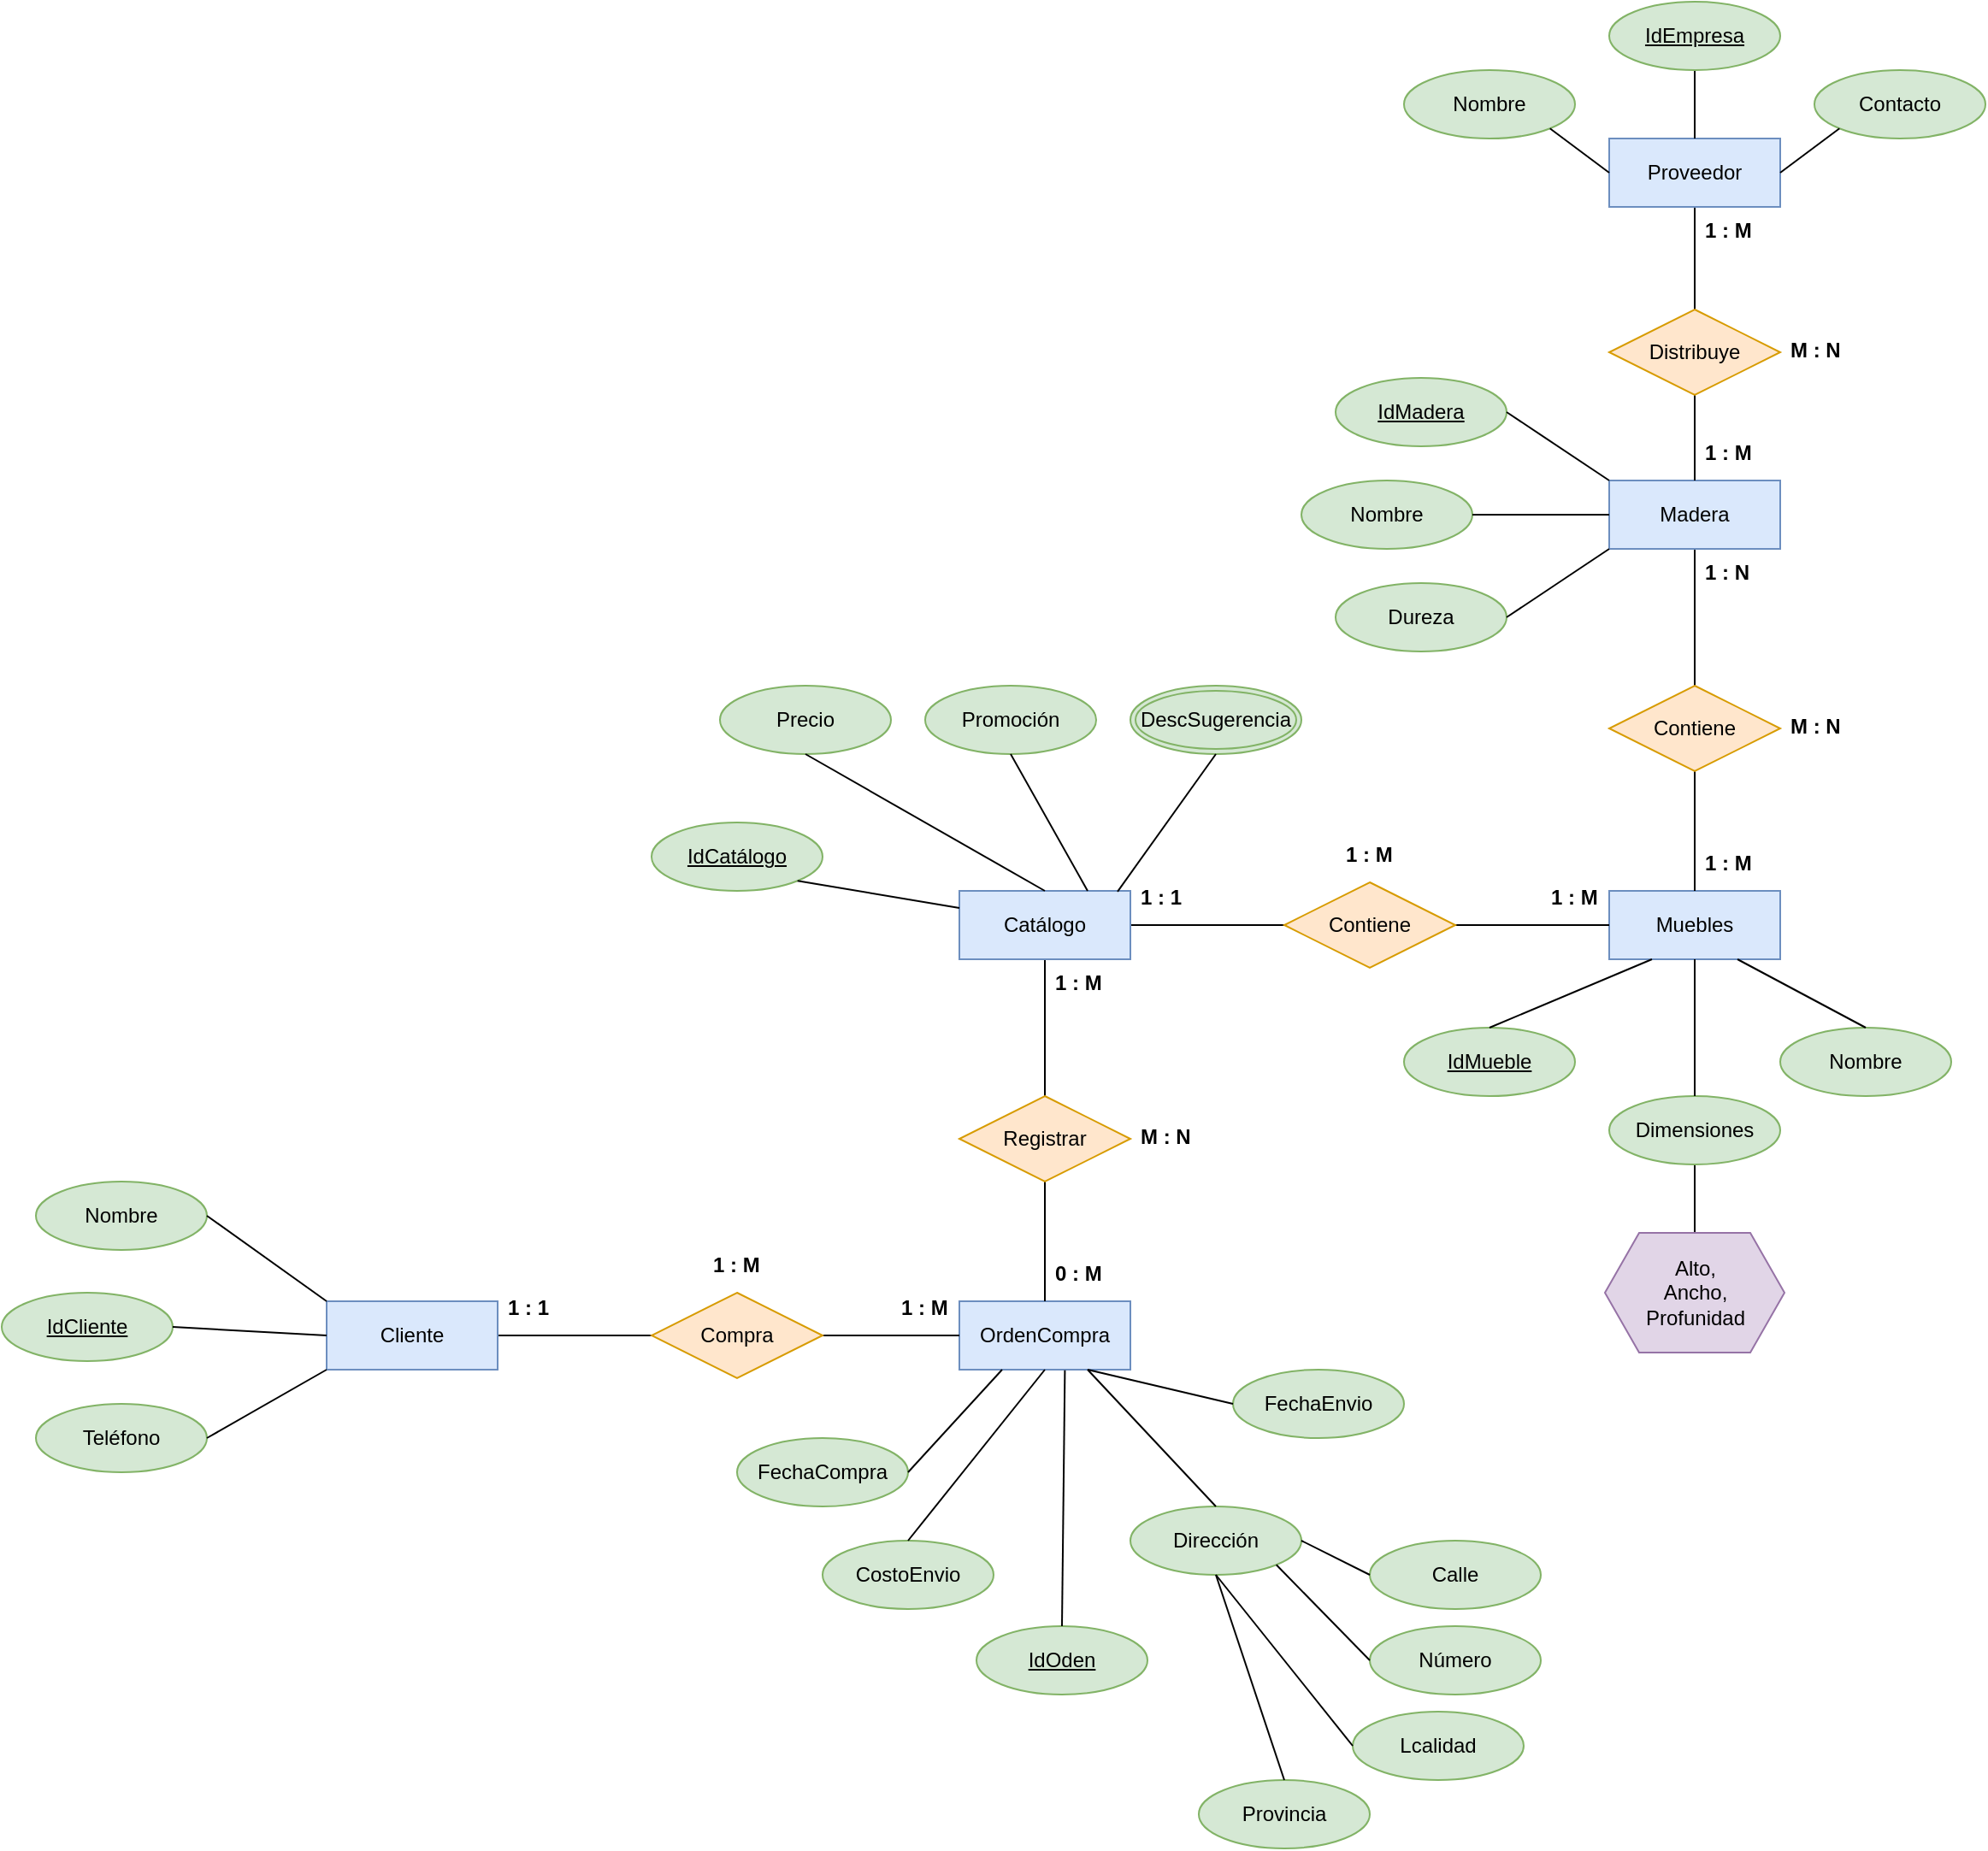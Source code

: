 <mxfile version="24.2.5" type="github">
  <diagram name="Página-1" id="hR9pUqVtUt8uoQrfLuzN">
    <mxGraphModel dx="1616" dy="500" grid="1" gridSize="10" guides="1" tooltips="1" connect="1" arrows="1" fold="1" page="1" pageScale="1" pageWidth="827" pageHeight="1169" math="0" shadow="0">
      <root>
        <mxCell id="0" />
        <mxCell id="1" parent="0" />
        <mxCell id="LnQoIK6ZbdIod05Vmi34-1" value="Muebles" style="whiteSpace=wrap;html=1;align=center;fillColor=#dae8fc;strokeColor=#6c8ebf;rounded=0;" vertex="1" parent="1">
          <mxGeometry x="580" y="680" width="100" height="40" as="geometry" />
        </mxCell>
        <mxCell id="LnQoIK6ZbdIod05Vmi34-7" style="edgeStyle=orthogonalEdgeStyle;rounded=0;orthogonalLoop=1;jettySize=auto;html=1;entryX=0.5;entryY=0;entryDx=0;entryDy=0;endArrow=none;endFill=0;" edge="1" parent="1" source="LnQoIK6ZbdIod05Vmi34-2" target="LnQoIK6ZbdIod05Vmi34-6">
          <mxGeometry relative="1" as="geometry" />
        </mxCell>
        <mxCell id="LnQoIK6ZbdIod05Vmi34-2" value="Madera" style="whiteSpace=wrap;html=1;align=center;fillColor=#dae8fc;strokeColor=#6c8ebf;rounded=0;" vertex="1" parent="1">
          <mxGeometry x="580" y="440" width="100" height="40" as="geometry" />
        </mxCell>
        <mxCell id="LnQoIK6ZbdIod05Vmi34-36" style="edgeStyle=orthogonalEdgeStyle;rounded=0;orthogonalLoop=1;jettySize=auto;html=1;entryX=0;entryY=0.5;entryDx=0;entryDy=0;endArrow=none;endFill=0;" edge="1" parent="1" source="LnQoIK6ZbdIod05Vmi34-3" target="LnQoIK6ZbdIod05Vmi34-33">
          <mxGeometry relative="1" as="geometry" />
        </mxCell>
        <mxCell id="LnQoIK6ZbdIod05Vmi34-3" value="Cliente" style="whiteSpace=wrap;html=1;align=center;fillColor=#dae8fc;strokeColor=#6c8ebf;rounded=0;" vertex="1" parent="1">
          <mxGeometry x="-170" y="920" width="100" height="40" as="geometry" />
        </mxCell>
        <mxCell id="LnQoIK6ZbdIod05Vmi34-4" value="OrdenCompra" style="whiteSpace=wrap;html=1;align=center;fillColor=#dae8fc;strokeColor=#6c8ebf;rounded=0;" vertex="1" parent="1">
          <mxGeometry x="200" y="920" width="100" height="40" as="geometry" />
        </mxCell>
        <mxCell id="LnQoIK6ZbdIod05Vmi34-20" style="edgeStyle=orthogonalEdgeStyle;rounded=0;orthogonalLoop=1;jettySize=auto;html=1;entryX=0;entryY=0.5;entryDx=0;entryDy=0;endArrow=none;endFill=0;" edge="1" parent="1" source="LnQoIK6ZbdIod05Vmi34-5" target="LnQoIK6ZbdIod05Vmi34-19">
          <mxGeometry relative="1" as="geometry" />
        </mxCell>
        <mxCell id="LnQoIK6ZbdIod05Vmi34-28" style="edgeStyle=orthogonalEdgeStyle;rounded=0;orthogonalLoop=1;jettySize=auto;html=1;entryX=0.5;entryY=0;entryDx=0;entryDy=0;endArrow=none;endFill=0;" edge="1" parent="1" source="LnQoIK6ZbdIod05Vmi34-5" target="LnQoIK6ZbdIod05Vmi34-27">
          <mxGeometry relative="1" as="geometry" />
        </mxCell>
        <mxCell id="LnQoIK6ZbdIod05Vmi34-5" value="Catálogo" style="whiteSpace=wrap;html=1;align=center;fillColor=#dae8fc;strokeColor=#6c8ebf;rounded=0;" vertex="1" parent="1">
          <mxGeometry x="200" y="680" width="100" height="40" as="geometry" />
        </mxCell>
        <mxCell id="LnQoIK6ZbdIod05Vmi34-8" style="edgeStyle=orthogonalEdgeStyle;rounded=0;orthogonalLoop=1;jettySize=auto;html=1;endArrow=none;endFill=0;" edge="1" parent="1" source="LnQoIK6ZbdIod05Vmi34-6" target="LnQoIK6ZbdIod05Vmi34-1">
          <mxGeometry relative="1" as="geometry" />
        </mxCell>
        <mxCell id="LnQoIK6ZbdIod05Vmi34-6" value="Contiene" style="shape=rhombus;perimeter=rhombusPerimeter;whiteSpace=wrap;html=1;align=center;fillColor=#ffe6cc;strokeColor=#d79b00;" vertex="1" parent="1">
          <mxGeometry x="580" y="560" width="100" height="50" as="geometry" />
        </mxCell>
        <mxCell id="LnQoIK6ZbdIod05Vmi34-9" value="M : N" style="text;strokeColor=none;fillColor=none;spacingLeft=4;spacingRight=4;overflow=hidden;rotatable=0;points=[[0,0.5],[1,0.5]];portConstraint=eastwest;fontSize=12;whiteSpace=wrap;html=1;fontStyle=1" vertex="1" parent="1">
          <mxGeometry x="680" y="570" width="40" height="30" as="geometry" />
        </mxCell>
        <mxCell id="LnQoIK6ZbdIod05Vmi34-10" value="1 : N" style="text;strokeColor=none;fillColor=none;spacingLeft=4;spacingRight=4;overflow=hidden;rotatable=0;points=[[0,0.5],[1,0.5]];portConstraint=eastwest;fontSize=12;whiteSpace=wrap;html=1;fontStyle=1" vertex="1" parent="1">
          <mxGeometry x="630" y="480" width="40" height="30" as="geometry" />
        </mxCell>
        <mxCell id="LnQoIK6ZbdIod05Vmi34-11" value="1 : M" style="text;strokeColor=none;fillColor=none;spacingLeft=4;spacingRight=4;overflow=hidden;rotatable=0;points=[[0,0.5],[1,0.5]];portConstraint=eastwest;fontSize=12;whiteSpace=wrap;html=1;fontStyle=1" vertex="1" parent="1">
          <mxGeometry x="630" y="650" width="40" height="30" as="geometry" />
        </mxCell>
        <mxCell id="LnQoIK6ZbdIod05Vmi34-14" style="edgeStyle=orthogonalEdgeStyle;rounded=0;orthogonalLoop=1;jettySize=auto;html=1;entryX=0.5;entryY=0;entryDx=0;entryDy=0;endArrow=none;endFill=0;" edge="1" parent="1" source="LnQoIK6ZbdIod05Vmi34-12" target="LnQoIK6ZbdIod05Vmi34-13">
          <mxGeometry relative="1" as="geometry" />
        </mxCell>
        <mxCell id="LnQoIK6ZbdIod05Vmi34-12" value="Proveedor" style="whiteSpace=wrap;html=1;align=center;fillColor=#dae8fc;strokeColor=#6c8ebf;rounded=0;" vertex="1" parent="1">
          <mxGeometry x="580" y="240" width="100" height="40" as="geometry" />
        </mxCell>
        <mxCell id="LnQoIK6ZbdIod05Vmi34-15" style="edgeStyle=orthogonalEdgeStyle;rounded=0;orthogonalLoop=1;jettySize=auto;html=1;entryX=0.5;entryY=0;entryDx=0;entryDy=0;endArrow=none;endFill=0;" edge="1" parent="1" source="LnQoIK6ZbdIod05Vmi34-13" target="LnQoIK6ZbdIod05Vmi34-2">
          <mxGeometry relative="1" as="geometry" />
        </mxCell>
        <mxCell id="LnQoIK6ZbdIod05Vmi34-13" value="Distribuye" style="shape=rhombus;perimeter=rhombusPerimeter;whiteSpace=wrap;html=1;align=center;fillColor=#ffe6cc;strokeColor=#d79b00;" vertex="1" parent="1">
          <mxGeometry x="580" y="340" width="100" height="50" as="geometry" />
        </mxCell>
        <mxCell id="LnQoIK6ZbdIod05Vmi34-16" value="M : N" style="text;strokeColor=none;fillColor=none;spacingLeft=4;spacingRight=4;overflow=hidden;rotatable=0;points=[[0,0.5],[1,0.5]];portConstraint=eastwest;fontSize=12;whiteSpace=wrap;html=1;fontStyle=1" vertex="1" parent="1">
          <mxGeometry x="680" y="350" width="40" height="30" as="geometry" />
        </mxCell>
        <mxCell id="LnQoIK6ZbdIod05Vmi34-17" value="1 : M" style="text;strokeColor=none;fillColor=none;spacingLeft=4;spacingRight=4;overflow=hidden;rotatable=0;points=[[0,0.5],[1,0.5]];portConstraint=eastwest;fontSize=12;whiteSpace=wrap;html=1;fontStyle=1" vertex="1" parent="1">
          <mxGeometry x="630" y="280" width="40" height="30" as="geometry" />
        </mxCell>
        <mxCell id="LnQoIK6ZbdIod05Vmi34-18" value="1 : M" style="text;strokeColor=none;fillColor=none;spacingLeft=4;spacingRight=4;overflow=hidden;rotatable=0;points=[[0,0.5],[1,0.5]];portConstraint=eastwest;fontSize=12;whiteSpace=wrap;html=1;fontStyle=1" vertex="1" parent="1">
          <mxGeometry x="630" y="410" width="40" height="30" as="geometry" />
        </mxCell>
        <mxCell id="LnQoIK6ZbdIod05Vmi34-21" style="edgeStyle=orthogonalEdgeStyle;rounded=0;orthogonalLoop=1;jettySize=auto;html=1;entryX=0;entryY=0.5;entryDx=0;entryDy=0;endArrow=none;endFill=0;" edge="1" parent="1" source="LnQoIK6ZbdIod05Vmi34-19" target="LnQoIK6ZbdIod05Vmi34-1">
          <mxGeometry relative="1" as="geometry" />
        </mxCell>
        <mxCell id="LnQoIK6ZbdIod05Vmi34-19" value="Contiene" style="shape=rhombus;perimeter=rhombusPerimeter;whiteSpace=wrap;html=1;align=center;fillColor=#ffe6cc;strokeColor=#d79b00;" vertex="1" parent="1">
          <mxGeometry x="390" y="675" width="100" height="50" as="geometry" />
        </mxCell>
        <mxCell id="LnQoIK6ZbdIod05Vmi34-22" value="1 : M" style="text;strokeColor=none;fillColor=none;spacingLeft=4;spacingRight=4;overflow=hidden;rotatable=0;points=[[0,0.5],[1,0.5]];portConstraint=eastwest;fontSize=12;whiteSpace=wrap;html=1;fontStyle=1" vertex="1" parent="1">
          <mxGeometry x="420" y="645" width="40" height="30" as="geometry" />
        </mxCell>
        <mxCell id="LnQoIK6ZbdIod05Vmi34-23" value="1 : M" style="text;strokeColor=none;fillColor=none;spacingLeft=4;spacingRight=4;overflow=hidden;rotatable=0;points=[[0,0.5],[1,0.5]];portConstraint=eastwest;fontSize=12;whiteSpace=wrap;html=1;fontStyle=1" vertex="1" parent="1">
          <mxGeometry x="540" y="670" width="40" height="30" as="geometry" />
        </mxCell>
        <mxCell id="LnQoIK6ZbdIod05Vmi34-24" value="1 : 1" style="text;strokeColor=none;fillColor=none;spacingLeft=4;spacingRight=4;overflow=hidden;rotatable=0;points=[[0,0.5],[1,0.5]];portConstraint=eastwest;fontSize=12;whiteSpace=wrap;html=1;fontStyle=1" vertex="1" parent="1">
          <mxGeometry x="300" y="670" width="40" height="30" as="geometry" />
        </mxCell>
        <mxCell id="LnQoIK6ZbdIod05Vmi34-29" style="edgeStyle=orthogonalEdgeStyle;rounded=0;orthogonalLoop=1;jettySize=auto;html=1;entryX=0.5;entryY=0;entryDx=0;entryDy=0;endArrow=none;endFill=0;" edge="1" parent="1" source="LnQoIK6ZbdIod05Vmi34-27" target="LnQoIK6ZbdIod05Vmi34-4">
          <mxGeometry relative="1" as="geometry" />
        </mxCell>
        <mxCell id="LnQoIK6ZbdIod05Vmi34-27" value="Registrar" style="shape=rhombus;perimeter=rhombusPerimeter;whiteSpace=wrap;html=1;align=center;fillColor=#ffe6cc;strokeColor=#d79b00;" vertex="1" parent="1">
          <mxGeometry x="200" y="800" width="100" height="50" as="geometry" />
        </mxCell>
        <mxCell id="LnQoIK6ZbdIod05Vmi34-30" value="M : N" style="text;strokeColor=none;fillColor=none;spacingLeft=4;spacingRight=4;overflow=hidden;rotatable=0;points=[[0,0.5],[1,0.5]];portConstraint=eastwest;fontSize=12;whiteSpace=wrap;html=1;fontStyle=1" vertex="1" parent="1">
          <mxGeometry x="300" y="810" width="40" height="30" as="geometry" />
        </mxCell>
        <mxCell id="LnQoIK6ZbdIod05Vmi34-31" value="0 : M" style="text;strokeColor=none;fillColor=none;spacingLeft=4;spacingRight=4;overflow=hidden;rotatable=0;points=[[0,0.5],[1,0.5]];portConstraint=eastwest;fontSize=12;whiteSpace=wrap;html=1;fontStyle=1" vertex="1" parent="1">
          <mxGeometry x="250" y="890" width="40" height="30" as="geometry" />
        </mxCell>
        <mxCell id="LnQoIK6ZbdIod05Vmi34-32" value="1 : M" style="text;strokeColor=none;fillColor=none;spacingLeft=4;spacingRight=4;overflow=hidden;rotatable=0;points=[[0,0.5],[1,0.5]];portConstraint=eastwest;fontSize=12;whiteSpace=wrap;html=1;fontStyle=1" vertex="1" parent="1">
          <mxGeometry x="250" y="720" width="40" height="30" as="geometry" />
        </mxCell>
        <mxCell id="LnQoIK6ZbdIod05Vmi34-34" style="edgeStyle=orthogonalEdgeStyle;rounded=0;orthogonalLoop=1;jettySize=auto;html=1;entryX=0;entryY=0.5;entryDx=0;entryDy=0;endArrow=none;endFill=0;" edge="1" parent="1" source="LnQoIK6ZbdIod05Vmi34-33" target="LnQoIK6ZbdIod05Vmi34-4">
          <mxGeometry relative="1" as="geometry" />
        </mxCell>
        <mxCell id="LnQoIK6ZbdIod05Vmi34-33" value="Compra" style="shape=rhombus;perimeter=rhombusPerimeter;whiteSpace=wrap;html=1;align=center;fillColor=#ffe6cc;strokeColor=#d79b00;" vertex="1" parent="1">
          <mxGeometry x="20" y="915" width="100" height="50" as="geometry" />
        </mxCell>
        <mxCell id="LnQoIK6ZbdIod05Vmi34-37" value="1 : M" style="text;strokeColor=none;fillColor=none;spacingLeft=4;spacingRight=4;overflow=hidden;rotatable=0;points=[[0,0.5],[1,0.5]];portConstraint=eastwest;fontSize=12;whiteSpace=wrap;html=1;fontStyle=1" vertex="1" parent="1">
          <mxGeometry x="50" y="885" width="40" height="30" as="geometry" />
        </mxCell>
        <mxCell id="LnQoIK6ZbdIod05Vmi34-38" value="1 : M" style="text;strokeColor=none;fillColor=none;spacingLeft=4;spacingRight=4;overflow=hidden;rotatable=0;points=[[0,0.5],[1,0.5]];portConstraint=eastwest;fontSize=12;whiteSpace=wrap;html=1;fontStyle=1" vertex="1" parent="1">
          <mxGeometry x="160" y="910" width="40" height="30" as="geometry" />
        </mxCell>
        <mxCell id="LnQoIK6ZbdIod05Vmi34-39" value="1 : 1" style="text;strokeColor=none;fillColor=none;spacingLeft=4;spacingRight=4;overflow=hidden;rotatable=0;points=[[0,0.5],[1,0.5]];portConstraint=eastwest;fontSize=12;whiteSpace=wrap;html=1;fontStyle=1" vertex="1" parent="1">
          <mxGeometry x="-70" y="910" width="40" height="30" as="geometry" />
        </mxCell>
        <mxCell id="LnQoIK6ZbdIod05Vmi34-40" value="IdCatálogo" style="ellipse;whiteSpace=wrap;html=1;align=center;fontStyle=4;fillColor=#d5e8d4;strokeColor=#82b366;" vertex="1" parent="1">
          <mxGeometry x="20" y="640" width="100" height="40" as="geometry" />
        </mxCell>
        <mxCell id="LnQoIK6ZbdIod05Vmi34-41" value="Precio" style="ellipse;whiteSpace=wrap;html=1;align=center;fillColor=#d5e8d4;strokeColor=#82b366;" vertex="1" parent="1">
          <mxGeometry x="60" y="560" width="100" height="40" as="geometry" />
        </mxCell>
        <mxCell id="LnQoIK6ZbdIod05Vmi34-42" value="Promoción" style="ellipse;whiteSpace=wrap;html=1;align=center;fillColor=#d5e8d4;strokeColor=#82b366;" vertex="1" parent="1">
          <mxGeometry x="180" y="560" width="100" height="40" as="geometry" />
        </mxCell>
        <mxCell id="LnQoIK6ZbdIod05Vmi34-43" value="" style="endArrow=none;html=1;rounded=0;entryX=0;entryY=0.25;entryDx=0;entryDy=0;exitX=1;exitY=1;exitDx=0;exitDy=0;" edge="1" parent="1" source="LnQoIK6ZbdIod05Vmi34-40" target="LnQoIK6ZbdIod05Vmi34-5">
          <mxGeometry relative="1" as="geometry">
            <mxPoint x="130" y="650" as="sourcePoint" />
            <mxPoint x="290" y="650" as="targetPoint" />
          </mxGeometry>
        </mxCell>
        <mxCell id="LnQoIK6ZbdIod05Vmi34-44" value="" style="endArrow=none;html=1;rounded=0;entryX=0.5;entryY=0;entryDx=0;entryDy=0;exitX=0.5;exitY=1;exitDx=0;exitDy=0;" edge="1" parent="1" source="LnQoIK6ZbdIod05Vmi34-41" target="LnQoIK6ZbdIod05Vmi34-5">
          <mxGeometry relative="1" as="geometry">
            <mxPoint x="130" y="650" as="sourcePoint" />
            <mxPoint x="290" y="650" as="targetPoint" />
          </mxGeometry>
        </mxCell>
        <mxCell id="LnQoIK6ZbdIod05Vmi34-45" value="" style="endArrow=none;html=1;rounded=0;entryX=0.75;entryY=0;entryDx=0;entryDy=0;exitX=0.5;exitY=1;exitDx=0;exitDy=0;" edge="1" parent="1" source="LnQoIK6ZbdIod05Vmi34-42" target="LnQoIK6ZbdIod05Vmi34-5">
          <mxGeometry relative="1" as="geometry">
            <mxPoint x="130" y="650" as="sourcePoint" />
            <mxPoint x="290" y="650" as="targetPoint" />
          </mxGeometry>
        </mxCell>
        <mxCell id="LnQoIK6ZbdIod05Vmi34-46" value="DescSugerencia" style="ellipse;shape=doubleEllipse;margin=3;whiteSpace=wrap;html=1;align=center;fillColor=#d5e8d4;strokeColor=#82b366;" vertex="1" parent="1">
          <mxGeometry x="300" y="560" width="100" height="40" as="geometry" />
        </mxCell>
        <mxCell id="LnQoIK6ZbdIod05Vmi34-47" value="" style="endArrow=none;html=1;rounded=0;entryX=0.925;entryY=0.01;entryDx=0;entryDy=0;exitX=0.5;exitY=1;exitDx=0;exitDy=0;entryPerimeter=0;" edge="1" parent="1" source="LnQoIK6ZbdIod05Vmi34-46" target="LnQoIK6ZbdIod05Vmi34-5">
          <mxGeometry relative="1" as="geometry">
            <mxPoint x="130" y="650" as="sourcePoint" />
            <mxPoint x="290" y="650" as="targetPoint" />
          </mxGeometry>
        </mxCell>
        <mxCell id="LnQoIK6ZbdIod05Vmi34-48" value="IdOden" style="ellipse;whiteSpace=wrap;html=1;align=center;fontStyle=4;fillColor=#d5e8d4;strokeColor=#82b366;" vertex="1" parent="1">
          <mxGeometry x="210" y="1110" width="100" height="40" as="geometry" />
        </mxCell>
        <mxCell id="LnQoIK6ZbdIod05Vmi34-49" value="FechaCompra" style="ellipse;whiteSpace=wrap;html=1;align=center;fillColor=#d5e8d4;strokeColor=#82b366;" vertex="1" parent="1">
          <mxGeometry x="70" y="1000" width="100" height="40" as="geometry" />
        </mxCell>
        <mxCell id="LnQoIK6ZbdIod05Vmi34-50" value="Dirección" style="ellipse;whiteSpace=wrap;html=1;align=center;fillColor=#d5e8d4;strokeColor=#82b366;" vertex="1" parent="1">
          <mxGeometry x="300" y="1040" width="100" height="40" as="geometry" />
        </mxCell>
        <mxCell id="LnQoIK6ZbdIod05Vmi34-51" value="FechaEnvio" style="ellipse;whiteSpace=wrap;html=1;align=center;fillColor=#d5e8d4;strokeColor=#82b366;" vertex="1" parent="1">
          <mxGeometry x="360" y="960" width="100" height="40" as="geometry" />
        </mxCell>
        <mxCell id="LnQoIK6ZbdIod05Vmi34-52" value="CostoEnvio" style="ellipse;whiteSpace=wrap;html=1;align=center;fillColor=#d5e8d4;strokeColor=#82b366;" vertex="1" parent="1">
          <mxGeometry x="120" y="1060" width="100" height="40" as="geometry" />
        </mxCell>
        <mxCell id="LnQoIK6ZbdIod05Vmi34-53" value="Calle" style="ellipse;whiteSpace=wrap;html=1;align=center;fillColor=#d5e8d4;strokeColor=#82b366;" vertex="1" parent="1">
          <mxGeometry x="440" y="1060" width="100" height="40" as="geometry" />
        </mxCell>
        <mxCell id="LnQoIK6ZbdIod05Vmi34-54" value="Número" style="ellipse;whiteSpace=wrap;html=1;align=center;fillColor=#d5e8d4;strokeColor=#82b366;" vertex="1" parent="1">
          <mxGeometry x="440" y="1110" width="100" height="40" as="geometry" />
        </mxCell>
        <mxCell id="LnQoIK6ZbdIod05Vmi34-55" value="" style="endArrow=none;html=1;rounded=0;exitX=0.25;exitY=1;exitDx=0;exitDy=0;entryX=1;entryY=0.5;entryDx=0;entryDy=0;" edge="1" parent="1" source="LnQoIK6ZbdIod05Vmi34-4" target="LnQoIK6ZbdIod05Vmi34-49">
          <mxGeometry relative="1" as="geometry">
            <mxPoint x="220" y="990" as="sourcePoint" />
            <mxPoint x="380" y="990" as="targetPoint" />
          </mxGeometry>
        </mxCell>
        <mxCell id="LnQoIK6ZbdIod05Vmi34-56" value="" style="endArrow=none;html=1;rounded=0;exitX=0.5;exitY=1;exitDx=0;exitDy=0;entryX=0.5;entryY=0;entryDx=0;entryDy=0;" edge="1" parent="1" source="LnQoIK6ZbdIod05Vmi34-4" target="LnQoIK6ZbdIod05Vmi34-52">
          <mxGeometry relative="1" as="geometry">
            <mxPoint x="235" y="970" as="sourcePoint" />
            <mxPoint x="180" y="1030" as="targetPoint" />
          </mxGeometry>
        </mxCell>
        <mxCell id="LnQoIK6ZbdIod05Vmi34-57" value="" style="endArrow=none;html=1;rounded=0;exitX=0.75;exitY=1;exitDx=0;exitDy=0;entryX=0;entryY=0.5;entryDx=0;entryDy=0;" edge="1" parent="1" source="LnQoIK6ZbdIod05Vmi34-4" target="LnQoIK6ZbdIod05Vmi34-51">
          <mxGeometry relative="1" as="geometry">
            <mxPoint x="260" y="970" as="sourcePoint" />
            <mxPoint x="190" y="1070" as="targetPoint" />
          </mxGeometry>
        </mxCell>
        <mxCell id="LnQoIK6ZbdIod05Vmi34-58" value="" style="endArrow=none;html=1;rounded=0;exitX=0.75;exitY=1;exitDx=0;exitDy=0;entryX=0.5;entryY=0;entryDx=0;entryDy=0;" edge="1" parent="1" source="LnQoIK6ZbdIod05Vmi34-4" target="LnQoIK6ZbdIod05Vmi34-50">
          <mxGeometry relative="1" as="geometry">
            <mxPoint x="285" y="970" as="sourcePoint" />
            <mxPoint x="410" y="1010" as="targetPoint" />
          </mxGeometry>
        </mxCell>
        <mxCell id="LnQoIK6ZbdIod05Vmi34-59" value="" style="endArrow=none;html=1;rounded=0;exitX=0.617;exitY=1.01;exitDx=0;exitDy=0;entryX=0.5;entryY=0;entryDx=0;entryDy=0;exitPerimeter=0;" edge="1" parent="1" source="LnQoIK6ZbdIod05Vmi34-4" target="LnQoIK6ZbdIod05Vmi34-48">
          <mxGeometry relative="1" as="geometry">
            <mxPoint x="285" y="970" as="sourcePoint" />
            <mxPoint x="360" y="1070" as="targetPoint" />
          </mxGeometry>
        </mxCell>
        <mxCell id="LnQoIK6ZbdIod05Vmi34-60" value="Lcalidad" style="ellipse;whiteSpace=wrap;html=1;align=center;fillColor=#d5e8d4;strokeColor=#82b366;" vertex="1" parent="1">
          <mxGeometry x="430" y="1160" width="100" height="40" as="geometry" />
        </mxCell>
        <mxCell id="LnQoIK6ZbdIod05Vmi34-61" value="Provincia" style="ellipse;whiteSpace=wrap;html=1;align=center;fillColor=#d5e8d4;strokeColor=#82b366;" vertex="1" parent="1">
          <mxGeometry x="340" y="1200" width="100" height="40" as="geometry" />
        </mxCell>
        <mxCell id="LnQoIK6ZbdIod05Vmi34-62" value="IdMueble" style="ellipse;whiteSpace=wrap;html=1;align=center;fontStyle=4;fillColor=#d5e8d4;strokeColor=#82b366;" vertex="1" parent="1">
          <mxGeometry x="460" y="760" width="100" height="40" as="geometry" />
        </mxCell>
        <mxCell id="LnQoIK6ZbdIod05Vmi34-63" value="Nombre" style="ellipse;whiteSpace=wrap;html=1;align=center;fillColor=#d5e8d4;strokeColor=#82b366;" vertex="1" parent="1">
          <mxGeometry x="680" y="760" width="100" height="40" as="geometry" />
        </mxCell>
        <mxCell id="LnQoIK6ZbdIod05Vmi34-74" style="edgeStyle=orthogonalEdgeStyle;rounded=0;orthogonalLoop=1;jettySize=auto;html=1;entryX=0.5;entryY=0;entryDx=0;entryDy=0;endArrow=none;endFill=0;" edge="1" parent="1" source="LnQoIK6ZbdIod05Vmi34-66" target="LnQoIK6ZbdIod05Vmi34-73">
          <mxGeometry relative="1" as="geometry" />
        </mxCell>
        <mxCell id="LnQoIK6ZbdIod05Vmi34-66" value="Dimensiones" style="ellipse;whiteSpace=wrap;html=1;align=center;fillColor=#d5e8d4;strokeColor=#82b366;" vertex="1" parent="1">
          <mxGeometry x="580" y="800" width="100" height="40" as="geometry" />
        </mxCell>
        <mxCell id="LnQoIK6ZbdIod05Vmi34-68" value="" style="endArrow=none;html=1;rounded=0;entryX=0.75;entryY=1;entryDx=0;entryDy=0;exitX=0.5;exitY=0;exitDx=0;exitDy=0;" edge="1" parent="1" source="LnQoIK6ZbdIod05Vmi34-63" target="LnQoIK6ZbdIod05Vmi34-1">
          <mxGeometry relative="1" as="geometry">
            <mxPoint x="520" y="760" as="sourcePoint" />
            <mxPoint x="680" y="760" as="targetPoint" />
          </mxGeometry>
        </mxCell>
        <mxCell id="LnQoIK6ZbdIod05Vmi34-69" value="" style="endArrow=none;html=1;rounded=0;entryX=0.25;entryY=1;entryDx=0;entryDy=0;exitX=0.5;exitY=0;exitDx=0;exitDy=0;" edge="1" parent="1" source="LnQoIK6ZbdIod05Vmi34-62" target="LnQoIK6ZbdIod05Vmi34-1">
          <mxGeometry relative="1" as="geometry">
            <mxPoint x="490" y="790" as="sourcePoint" />
            <mxPoint x="615" y="730" as="targetPoint" />
          </mxGeometry>
        </mxCell>
        <mxCell id="LnQoIK6ZbdIod05Vmi34-71" value="" style="endArrow=none;html=1;rounded=0;entryX=0.5;entryY=1;entryDx=0;entryDy=0;exitX=0.5;exitY=0;exitDx=0;exitDy=0;" edge="1" parent="1" source="LnQoIK6ZbdIod05Vmi34-66" target="LnQoIK6ZbdIod05Vmi34-1">
          <mxGeometry relative="1" as="geometry">
            <mxPoint x="730" y="770" as="sourcePoint" />
            <mxPoint x="665" y="730" as="targetPoint" />
          </mxGeometry>
        </mxCell>
        <mxCell id="LnQoIK6ZbdIod05Vmi34-73" value="Alto,&lt;div&gt;Ancho,&lt;/div&gt;&lt;div&gt;Profunidad&lt;/div&gt;" style="shape=hexagon;perimeter=hexagonPerimeter2;whiteSpace=wrap;html=1;fixedSize=1;fillColor=#e1d5e7;strokeColor=#9673a6;" vertex="1" parent="1">
          <mxGeometry x="577.5" y="880" width="105" height="70" as="geometry" />
        </mxCell>
        <mxCell id="LnQoIK6ZbdIod05Vmi34-75" value="IdMadera" style="ellipse;whiteSpace=wrap;html=1;align=center;fontStyle=4;fillColor=#d5e8d4;strokeColor=#82b366;" vertex="1" parent="1">
          <mxGeometry x="420" y="380" width="100" height="40" as="geometry" />
        </mxCell>
        <mxCell id="LnQoIK6ZbdIod05Vmi34-76" value="Nombre" style="ellipse;whiteSpace=wrap;html=1;align=center;fillColor=#d5e8d4;strokeColor=#82b366;" vertex="1" parent="1">
          <mxGeometry x="400" y="440" width="100" height="40" as="geometry" />
        </mxCell>
        <mxCell id="LnQoIK6ZbdIod05Vmi34-77" value="Dureza" style="ellipse;whiteSpace=wrap;html=1;align=center;fillColor=#d5e8d4;strokeColor=#82b366;" vertex="1" parent="1">
          <mxGeometry x="420" y="500" width="100" height="40" as="geometry" />
        </mxCell>
        <mxCell id="LnQoIK6ZbdIod05Vmi34-78" value="" style="endArrow=none;html=1;rounded=0;exitX=1;exitY=0.5;exitDx=0;exitDy=0;entryX=0;entryY=0;entryDx=0;entryDy=0;" edge="1" parent="1" source="LnQoIK6ZbdIod05Vmi34-75" target="LnQoIK6ZbdIod05Vmi34-2">
          <mxGeometry relative="1" as="geometry">
            <mxPoint x="230" y="430" as="sourcePoint" />
            <mxPoint x="580" y="430" as="targetPoint" />
          </mxGeometry>
        </mxCell>
        <mxCell id="LnQoIK6ZbdIod05Vmi34-79" value="" style="endArrow=none;html=1;rounded=0;exitX=1;exitY=0.5;exitDx=0;exitDy=0;entryX=0;entryY=0.5;entryDx=0;entryDy=0;" edge="1" parent="1" source="LnQoIK6ZbdIod05Vmi34-76" target="LnQoIK6ZbdIod05Vmi34-2">
          <mxGeometry relative="1" as="geometry">
            <mxPoint x="560" y="400" as="sourcePoint" />
            <mxPoint x="615" y="450" as="targetPoint" />
          </mxGeometry>
        </mxCell>
        <mxCell id="LnQoIK6ZbdIod05Vmi34-80" value="" style="endArrow=none;html=1;rounded=0;exitX=1;exitY=0.5;exitDx=0;exitDy=0;entryX=0;entryY=1;entryDx=0;entryDy=0;" edge="1" parent="1" source="LnQoIK6ZbdIod05Vmi34-77" target="LnQoIK6ZbdIod05Vmi34-2">
          <mxGeometry relative="1" as="geometry">
            <mxPoint x="474" y="450" as="sourcePoint" />
            <mxPoint x="590" y="470" as="targetPoint" />
          </mxGeometry>
        </mxCell>
        <mxCell id="LnQoIK6ZbdIod05Vmi34-87" style="edgeStyle=orthogonalEdgeStyle;rounded=0;orthogonalLoop=1;jettySize=auto;html=1;entryX=0.5;entryY=0;entryDx=0;entryDy=0;endArrow=none;endFill=0;" edge="1" parent="1" source="LnQoIK6ZbdIod05Vmi34-81" target="LnQoIK6ZbdIod05Vmi34-12">
          <mxGeometry relative="1" as="geometry" />
        </mxCell>
        <mxCell id="LnQoIK6ZbdIod05Vmi34-81" value="IdEmpresa" style="ellipse;whiteSpace=wrap;html=1;align=center;fontStyle=4;fillColor=#d5e8d4;strokeColor=#82b366;" vertex="1" parent="1">
          <mxGeometry x="580" y="160" width="100" height="40" as="geometry" />
        </mxCell>
        <mxCell id="LnQoIK6ZbdIod05Vmi34-84" value="Nombre" style="ellipse;whiteSpace=wrap;html=1;align=center;fillColor=#d5e8d4;strokeColor=#82b366;" vertex="1" parent="1">
          <mxGeometry x="460" y="200" width="100" height="40" as="geometry" />
        </mxCell>
        <mxCell id="LnQoIK6ZbdIod05Vmi34-85" value="Contacto" style="ellipse;whiteSpace=wrap;html=1;align=center;fillColor=#d5e8d4;strokeColor=#82b366;" vertex="1" parent="1">
          <mxGeometry x="700" y="200" width="100" height="40" as="geometry" />
        </mxCell>
        <mxCell id="LnQoIK6ZbdIod05Vmi34-88" value="" style="endArrow=none;html=1;rounded=0;entryX=0;entryY=0.5;entryDx=0;entryDy=0;exitX=1;exitY=1;exitDx=0;exitDy=0;" edge="1" parent="1" source="LnQoIK6ZbdIod05Vmi34-84" target="LnQoIK6ZbdIod05Vmi34-12">
          <mxGeometry relative="1" as="geometry">
            <mxPoint x="410" y="250" as="sourcePoint" />
            <mxPoint x="570" y="250" as="targetPoint" />
          </mxGeometry>
        </mxCell>
        <mxCell id="LnQoIK6ZbdIod05Vmi34-89" value="" style="endArrow=none;html=1;rounded=0;exitX=1;exitY=0.5;exitDx=0;exitDy=0;entryX=0;entryY=1;entryDx=0;entryDy=0;" edge="1" parent="1" source="LnQoIK6ZbdIod05Vmi34-12" target="LnQoIK6ZbdIod05Vmi34-85">
          <mxGeometry relative="1" as="geometry">
            <mxPoint x="540" y="300" as="sourcePoint" />
            <mxPoint x="700" y="300" as="targetPoint" />
          </mxGeometry>
        </mxCell>
        <mxCell id="LnQoIK6ZbdIod05Vmi34-90" value="IdCliente" style="ellipse;whiteSpace=wrap;html=1;align=center;fontStyle=4;fillColor=#d5e8d4;strokeColor=#82b366;" vertex="1" parent="1">
          <mxGeometry x="-360" y="915" width="100" height="40" as="geometry" />
        </mxCell>
        <mxCell id="LnQoIK6ZbdIod05Vmi34-91" value="Nombre" style="ellipse;whiteSpace=wrap;html=1;align=center;fillColor=#d5e8d4;strokeColor=#82b366;" vertex="1" parent="1">
          <mxGeometry x="-340" y="850" width="100" height="40" as="geometry" />
        </mxCell>
        <mxCell id="LnQoIK6ZbdIod05Vmi34-92" value="Teléfono" style="ellipse;whiteSpace=wrap;html=1;align=center;fillColor=#d5e8d4;strokeColor=#82b366;" vertex="1" parent="1">
          <mxGeometry x="-340" y="980" width="100" height="40" as="geometry" />
        </mxCell>
        <mxCell id="LnQoIK6ZbdIod05Vmi34-94" value="" style="endArrow=none;html=1;rounded=0;exitX=1;exitY=0.5;exitDx=0;exitDy=0;entryX=0;entryY=0.5;entryDx=0;entryDy=0;" edge="1" parent="1" source="LnQoIK6ZbdIod05Vmi34-90" target="LnQoIK6ZbdIod05Vmi34-3">
          <mxGeometry relative="1" as="geometry">
            <mxPoint x="-270" y="1000" as="sourcePoint" />
            <mxPoint x="-110" y="1000" as="targetPoint" />
          </mxGeometry>
        </mxCell>
        <mxCell id="LnQoIK6ZbdIod05Vmi34-95" value="" style="endArrow=none;html=1;rounded=0;exitX=1;exitY=0.5;exitDx=0;exitDy=0;entryX=0;entryY=0;entryDx=0;entryDy=0;" edge="1" parent="1" source="LnQoIK6ZbdIod05Vmi34-91" target="LnQoIK6ZbdIod05Vmi34-3">
          <mxGeometry relative="1" as="geometry">
            <mxPoint x="-260" y="850" as="sourcePoint" />
            <mxPoint x="-100" y="850" as="targetPoint" />
          </mxGeometry>
        </mxCell>
        <mxCell id="LnQoIK6ZbdIod05Vmi34-96" value="" style="endArrow=none;html=1;rounded=0;exitX=1;exitY=0.5;exitDx=0;exitDy=0;entryX=0;entryY=1;entryDx=0;entryDy=0;" edge="1" parent="1" source="LnQoIK6ZbdIod05Vmi34-92" target="LnQoIK6ZbdIod05Vmi34-3">
          <mxGeometry relative="1" as="geometry">
            <mxPoint x="-160" y="1080" as="sourcePoint" />
            <mxPoint y="1080" as="targetPoint" />
          </mxGeometry>
        </mxCell>
        <mxCell id="LnQoIK6ZbdIod05Vmi34-97" value="" style="endArrow=none;html=1;rounded=0;exitX=1;exitY=0.5;exitDx=0;exitDy=0;entryX=0;entryY=0.5;entryDx=0;entryDy=0;" edge="1" parent="1" source="LnQoIK6ZbdIod05Vmi34-50" target="LnQoIK6ZbdIod05Vmi34-53">
          <mxGeometry relative="1" as="geometry">
            <mxPoint x="320" y="1190" as="sourcePoint" />
            <mxPoint x="480" y="1190" as="targetPoint" />
          </mxGeometry>
        </mxCell>
        <mxCell id="LnQoIK6ZbdIod05Vmi34-98" value="" style="endArrow=none;html=1;rounded=0;exitX=1;exitY=1;exitDx=0;exitDy=0;entryX=0;entryY=0.5;entryDx=0;entryDy=0;" edge="1" parent="1" source="LnQoIK6ZbdIod05Vmi34-50" target="LnQoIK6ZbdIod05Vmi34-54">
          <mxGeometry relative="1" as="geometry">
            <mxPoint x="300" y="1200" as="sourcePoint" />
            <mxPoint x="460" y="1200" as="targetPoint" />
          </mxGeometry>
        </mxCell>
        <mxCell id="LnQoIK6ZbdIod05Vmi34-99" value="" style="endArrow=none;html=1;rounded=0;exitX=0.5;exitY=1;exitDx=0;exitDy=0;entryX=0;entryY=0.5;entryDx=0;entryDy=0;" edge="1" parent="1" source="LnQoIK6ZbdIod05Vmi34-50" target="LnQoIK6ZbdIod05Vmi34-60">
          <mxGeometry relative="1" as="geometry">
            <mxPoint x="380" y="1210" as="sourcePoint" />
            <mxPoint x="540" y="1210" as="targetPoint" />
          </mxGeometry>
        </mxCell>
        <mxCell id="LnQoIK6ZbdIod05Vmi34-100" value="" style="endArrow=none;html=1;rounded=0;exitX=0.5;exitY=1;exitDx=0;exitDy=0;entryX=0.5;entryY=0;entryDx=0;entryDy=0;" edge="1" parent="1" source="LnQoIK6ZbdIod05Vmi34-50" target="LnQoIK6ZbdIod05Vmi34-61">
          <mxGeometry relative="1" as="geometry">
            <mxPoint x="350" y="1230" as="sourcePoint" />
            <mxPoint x="490" y="1210" as="targetPoint" />
          </mxGeometry>
        </mxCell>
      </root>
    </mxGraphModel>
  </diagram>
</mxfile>
